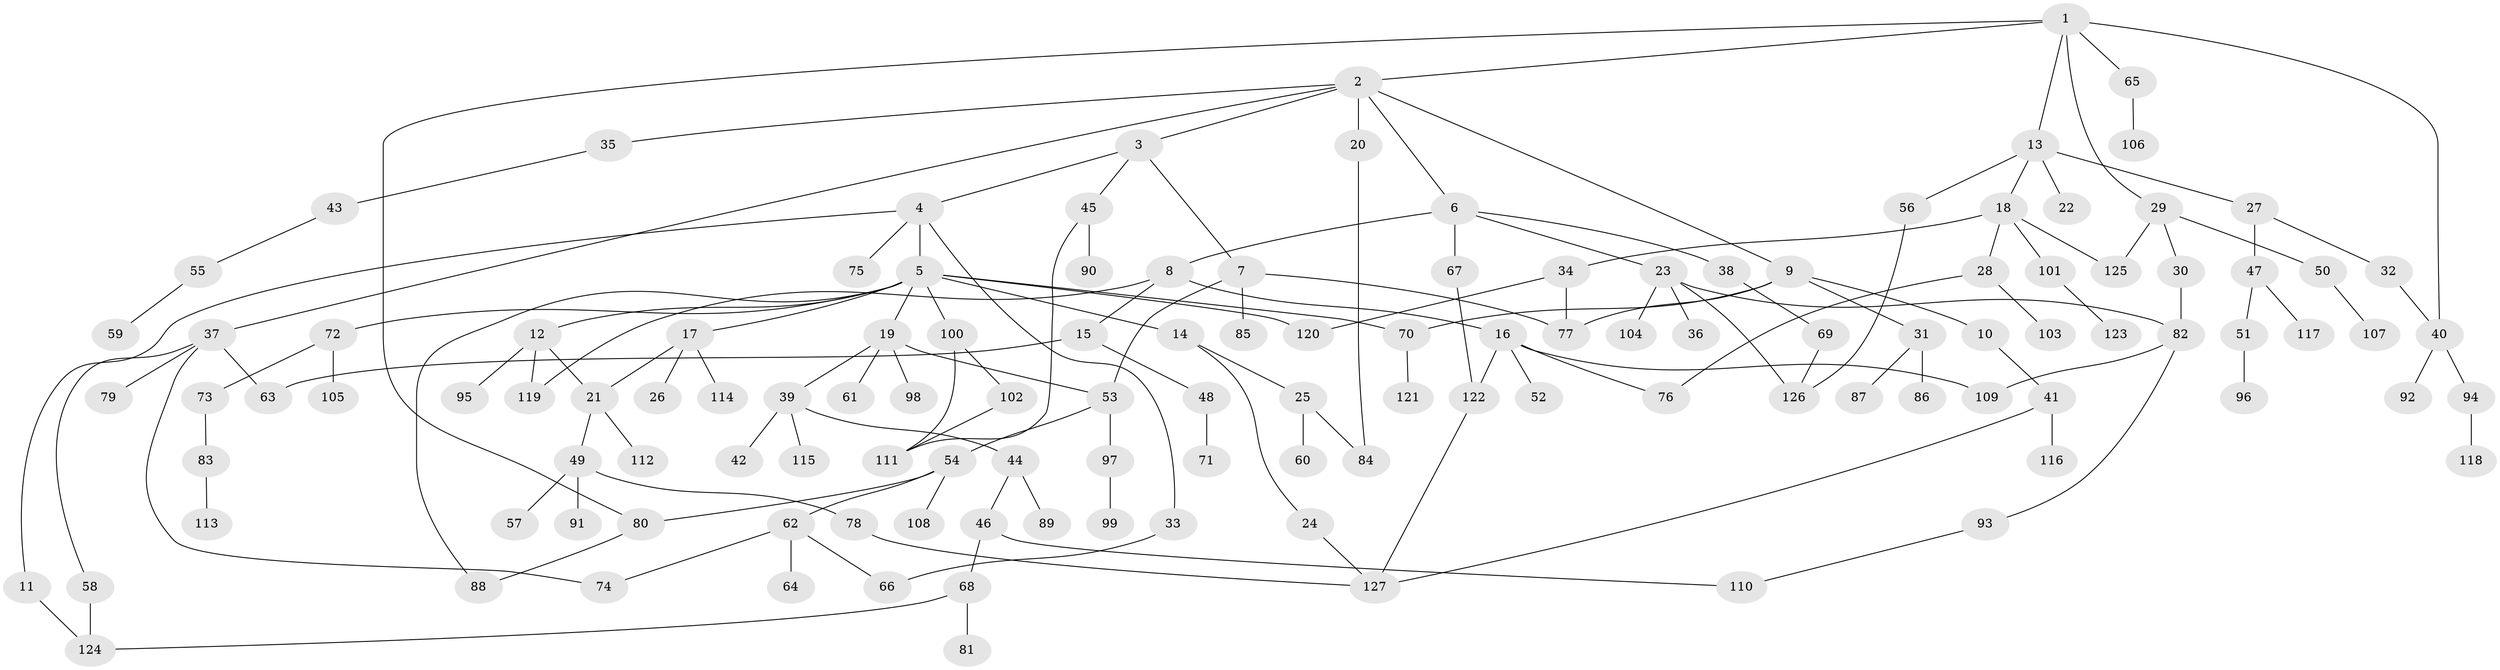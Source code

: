 // coarse degree distribution, {6: 0.011235955056179775, 7: 0.02247191011235955, 4: 0.1348314606741573, 10: 0.011235955056179775, 5: 0.02247191011235955, 3: 0.21348314606741572, 2: 0.39325842696629215, 1: 0.19101123595505617}
// Generated by graph-tools (version 1.1) at 2025/48/03/04/25 22:48:55]
// undirected, 127 vertices, 155 edges
graph export_dot {
  node [color=gray90,style=filled];
  1;
  2;
  3;
  4;
  5;
  6;
  7;
  8;
  9;
  10;
  11;
  12;
  13;
  14;
  15;
  16;
  17;
  18;
  19;
  20;
  21;
  22;
  23;
  24;
  25;
  26;
  27;
  28;
  29;
  30;
  31;
  32;
  33;
  34;
  35;
  36;
  37;
  38;
  39;
  40;
  41;
  42;
  43;
  44;
  45;
  46;
  47;
  48;
  49;
  50;
  51;
  52;
  53;
  54;
  55;
  56;
  57;
  58;
  59;
  60;
  61;
  62;
  63;
  64;
  65;
  66;
  67;
  68;
  69;
  70;
  71;
  72;
  73;
  74;
  75;
  76;
  77;
  78;
  79;
  80;
  81;
  82;
  83;
  84;
  85;
  86;
  87;
  88;
  89;
  90;
  91;
  92;
  93;
  94;
  95;
  96;
  97;
  98;
  99;
  100;
  101;
  102;
  103;
  104;
  105;
  106;
  107;
  108;
  109;
  110;
  111;
  112;
  113;
  114;
  115;
  116;
  117;
  118;
  119;
  120;
  121;
  122;
  123;
  124;
  125;
  126;
  127;
  1 -- 2;
  1 -- 13;
  1 -- 29;
  1 -- 65;
  1 -- 80;
  1 -- 40;
  2 -- 3;
  2 -- 6;
  2 -- 9;
  2 -- 20;
  2 -- 35;
  2 -- 37;
  3 -- 4;
  3 -- 7;
  3 -- 45;
  4 -- 5;
  4 -- 11;
  4 -- 33;
  4 -- 75;
  5 -- 12;
  5 -- 14;
  5 -- 17;
  5 -- 19;
  5 -- 72;
  5 -- 100;
  5 -- 120;
  5 -- 70;
  5 -- 88;
  6 -- 8;
  6 -- 23;
  6 -- 38;
  6 -- 67;
  7 -- 53;
  7 -- 77;
  7 -- 85;
  8 -- 15;
  8 -- 16;
  8 -- 119;
  9 -- 10;
  9 -- 31;
  9 -- 70;
  9 -- 77;
  10 -- 41;
  11 -- 124;
  12 -- 95;
  12 -- 119;
  12 -- 21;
  13 -- 18;
  13 -- 22;
  13 -- 27;
  13 -- 56;
  14 -- 24;
  14 -- 25;
  15 -- 48;
  15 -- 63;
  16 -- 52;
  16 -- 76;
  16 -- 109;
  16 -- 122;
  17 -- 21;
  17 -- 26;
  17 -- 114;
  18 -- 28;
  18 -- 34;
  18 -- 101;
  18 -- 125;
  19 -- 39;
  19 -- 61;
  19 -- 98;
  19 -- 53;
  20 -- 84;
  21 -- 49;
  21 -- 112;
  23 -- 36;
  23 -- 82;
  23 -- 104;
  23 -- 126;
  24 -- 127;
  25 -- 60;
  25 -- 84;
  27 -- 32;
  27 -- 47;
  28 -- 103;
  28 -- 76;
  29 -- 30;
  29 -- 50;
  29 -- 125;
  30 -- 82;
  31 -- 86;
  31 -- 87;
  32 -- 40;
  33 -- 66;
  34 -- 120;
  34 -- 77;
  35 -- 43;
  37 -- 58;
  37 -- 74;
  37 -- 79;
  37 -- 63;
  38 -- 69;
  39 -- 42;
  39 -- 44;
  39 -- 115;
  40 -- 92;
  40 -- 94;
  41 -- 116;
  41 -- 127;
  43 -- 55;
  44 -- 46;
  44 -- 89;
  45 -- 90;
  45 -- 111;
  46 -- 68;
  46 -- 110;
  47 -- 51;
  47 -- 117;
  48 -- 71;
  49 -- 57;
  49 -- 78;
  49 -- 91;
  50 -- 107;
  51 -- 96;
  53 -- 54;
  53 -- 97;
  54 -- 62;
  54 -- 108;
  54 -- 80;
  55 -- 59;
  56 -- 126;
  58 -- 124;
  62 -- 64;
  62 -- 66;
  62 -- 74;
  65 -- 106;
  67 -- 122;
  68 -- 81;
  68 -- 124;
  69 -- 126;
  70 -- 121;
  72 -- 73;
  72 -- 105;
  73 -- 83;
  78 -- 127;
  80 -- 88;
  82 -- 93;
  82 -- 109;
  83 -- 113;
  93 -- 110;
  94 -- 118;
  97 -- 99;
  100 -- 102;
  100 -- 111;
  101 -- 123;
  102 -- 111;
  122 -- 127;
}
